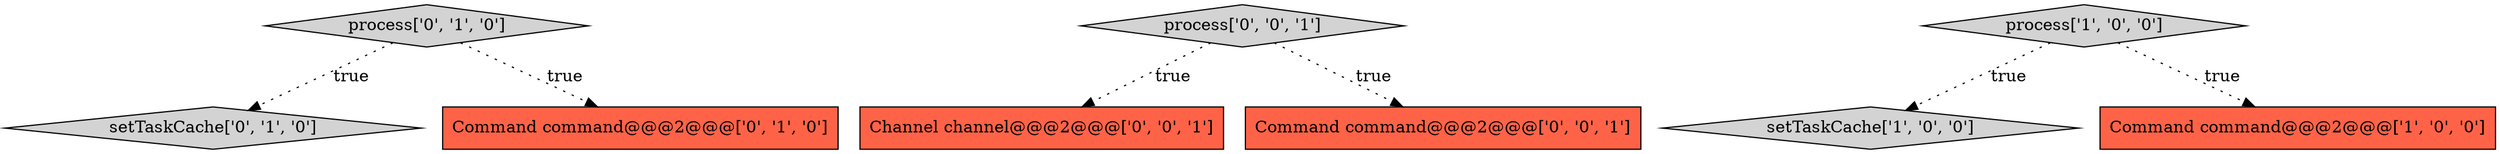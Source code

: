 digraph {
4 [style = filled, label = "process['0', '1', '0']", fillcolor = lightgray, shape = diamond image = "AAA0AAABBB2BBB"];
7 [style = filled, label = "process['0', '0', '1']", fillcolor = lightgray, shape = diamond image = "AAA0AAABBB3BBB"];
0 [style = filled, label = "process['1', '0', '0']", fillcolor = lightgray, shape = diamond image = "AAA0AAABBB1BBB"];
1 [style = filled, label = "setTaskCache['1', '0', '0']", fillcolor = lightgray, shape = diamond image = "AAA0AAABBB1BBB"];
2 [style = filled, label = "Command command@@@2@@@['1', '0', '0']", fillcolor = tomato, shape = box image = "AAA0AAABBB1BBB"];
3 [style = filled, label = "setTaskCache['0', '1', '0']", fillcolor = lightgray, shape = diamond image = "AAA0AAABBB2BBB"];
8 [style = filled, label = "Channel channel@@@2@@@['0', '0', '1']", fillcolor = tomato, shape = box image = "AAA0AAABBB3BBB"];
5 [style = filled, label = "Command command@@@2@@@['0', '1', '0']", fillcolor = tomato, shape = box image = "AAA0AAABBB2BBB"];
6 [style = filled, label = "Command command@@@2@@@['0', '0', '1']", fillcolor = tomato, shape = box image = "AAA0AAABBB3BBB"];
0->2 [style = dotted, label="true"];
4->5 [style = dotted, label="true"];
0->1 [style = dotted, label="true"];
4->3 [style = dotted, label="true"];
7->8 [style = dotted, label="true"];
7->6 [style = dotted, label="true"];
}
